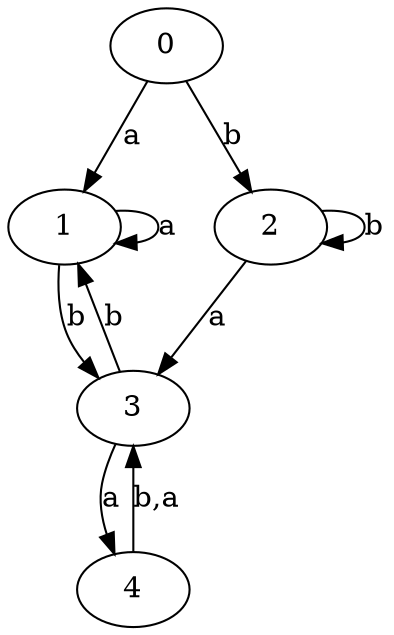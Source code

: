 digraph {
 ranksep=0.5;
 d2tdocpreamble = "\usetikzlibrary{automata}";
 d2tfigpreamble = "\tikzstyle{every state}= [ draw=blue!50,very thick,fill=blue!20]  \tikzstyle{auto}= [fill=white]";
 node [style="state"];
 edge [lblstyle="auto",topath="bend right", len=4  ]
  "0" [label="0",];
  "1" [label="1",];
  "2" [label="2",style = "state, initial, accepting"];
  "3" [label="3",];
  "4" [label="4",];
  "0" -> "1" [label="a"];
  "0" -> "2" [label="b"];
  "1" -> "1" [label="a",topath="loop above"];
  "1" -> "3" [label="b"];
  "2" -> "2" [label="b",topath="loop above"];
  "2" -> "3" [label="a"];
  "3" -> "1" [label="b"];
  "3" -> "4" [label="a"];
  "4" -> "3" [label="b,a"];
}